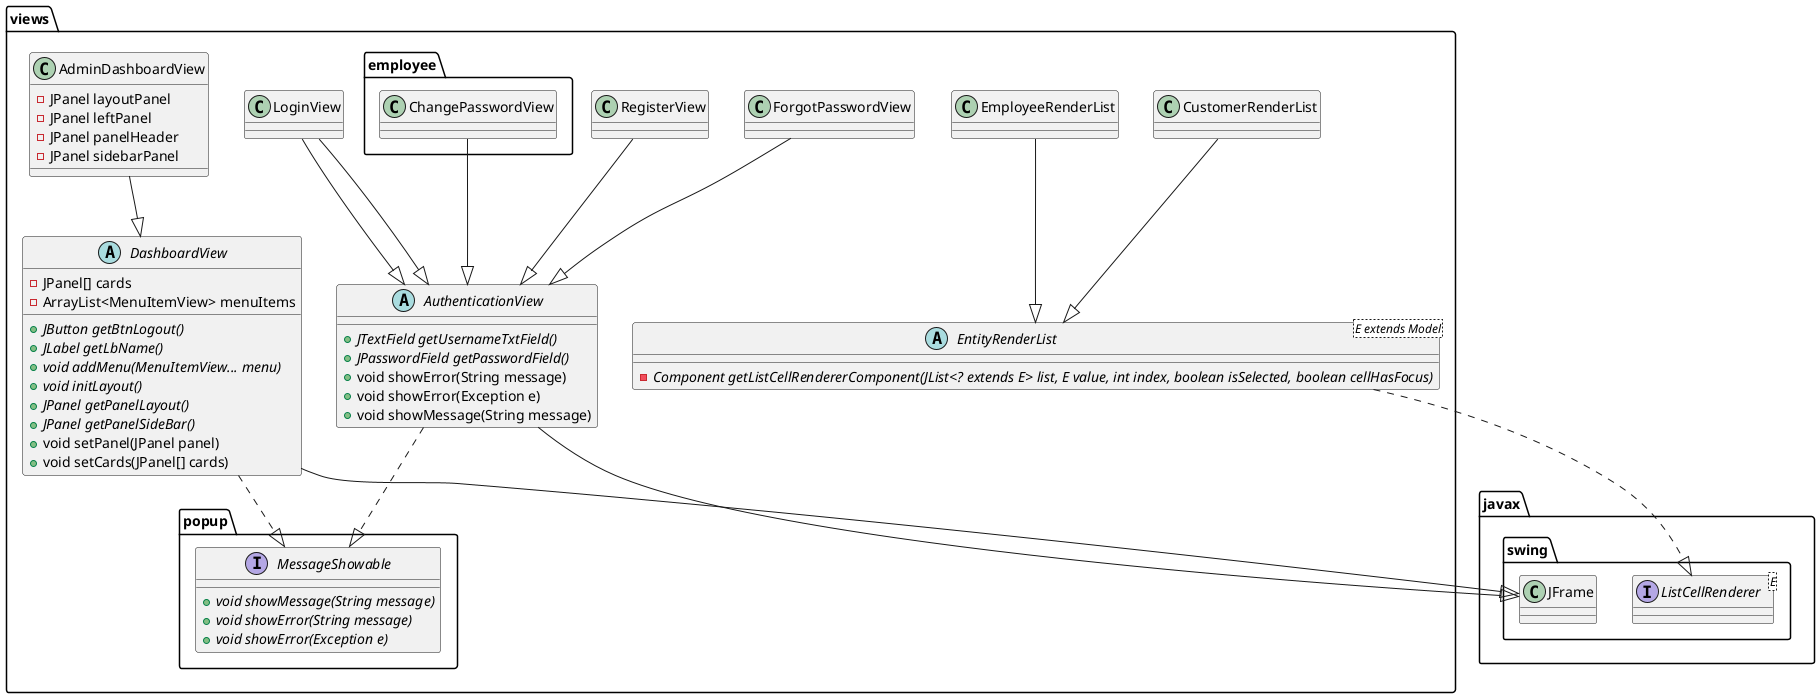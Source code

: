 @startuml
package views {
    abstract class AuthenticationView {
        + {abstract} JTextField getUsernameTxtField()
        + {abstract} JPasswordField getPasswordField()
        + void showError(String message)
        + void showError(Exception e)
        + void showMessage(String message)
    }
    class LoginView
    class ForgotPasswordView
    class RegisterView
    abstract class EntityRenderList <E extends Model> {
        - {abstract} Component getListCellRendererComponent(JList<? extends E> list, E value, int index, boolean isSelected, boolean cellHasFocus)
    }
    class EmployeeRenderList
    class CustomerRenderList
    abstract class DashboardView {
        - JPanel[] cards
        - ArrayList<MenuItemView> menuItems
        + {abstract} JButton getBtnLogout()
        + {abstract} JLabel getLbName()
        + {abstract} void addMenu(MenuItemView... menu)
        + {abstract} void initLayout()
        + {abstract} JPanel getPanelLayout()
        + {abstract} JPanel getPanelSideBar()
        + void setPanel(JPanel panel)
        + void setCards(JPanel[] cards)
    }
    class AdminDashboardView {
        - JPanel layoutPanel
        - JPanel leftPanel
        - JPanel panelHeader
        - JPanel sidebarPanel
    }
    
}
interface javax.swing.ListCellRenderer<E>
interface views.popup.MessageShowable {
    + {abstract} void showMessage(String message)
    + {abstract} void showError(String message)
    + {abstract} void showError(Exception e)
}
class views.employee.ChangePasswordView
views.AuthenticationView --|> javax.swing.JFrame
views.AuthenticationView ..|> views.popup.MessageShowable
views.EntityRenderList ..|> ListCellRenderer
views.EmployeeRenderList --|> views.EntityRenderList
views.CustomerRenderList --|> views.EntityRenderList

views.DashboardView --|> javax.swing.JFrame
views.DashboardView ..|> views.popup.MessageShowable
views.LoginView --|> views.AuthenticationView
views.RegisterView --|> views.AuthenticationView
views.ForgotPasswordView --|> views.AuthenticationView
views.employee.ChangePasswordView --|> views.AuthenticationView
views.LoginView --|> views.AuthenticationView
views.AdminDashboardView --|> views.DashboardView
@enduml